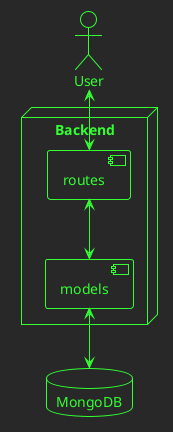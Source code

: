 @startuml
!theme crt-green

actor User as user

node "Backend" {
    component "routes" as routes
    component "models" as models
}

database "MongoDB" as mongo

user <--> routes
routes <--> models
models <--> mongo
@enduml
